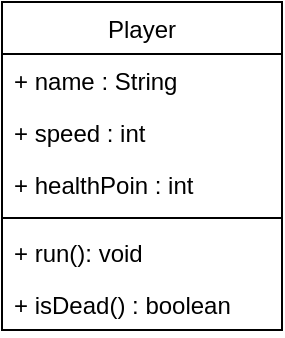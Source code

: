 <mxfile version="14.6.7" type="device" pages="3"><diagram id="C5RBs43oDa-KdzZeNtuy" name="unguided 3"><mxGraphModel dx="518" dy="501" grid="1" gridSize="10" guides="1" tooltips="1" connect="1" arrows="1" fold="1" page="1" pageScale="1" pageWidth="827" pageHeight="1169" math="0" shadow="0"><root><mxCell id="WIyWlLk6GJQsqaUBKTNV-0"/><mxCell id="WIyWlLk6GJQsqaUBKTNV-1" parent="WIyWlLk6GJQsqaUBKTNV-0"/><mxCell id="hQmIFJ6uWItcGfjyjgJg-0" value="Player" style="swimlane;fontStyle=0;childLayout=stackLayout;horizontal=1;startSize=26;fillColor=none;horizontalStack=0;resizeParent=1;resizeParentMax=0;resizeLast=0;collapsible=1;marginBottom=0;" vertex="1" parent="WIyWlLk6GJQsqaUBKTNV-1"><mxGeometry x="190" y="130" width="140" height="164" as="geometry"/></mxCell><mxCell id="hQmIFJ6uWItcGfjyjgJg-1" value="+ name : String" style="text;strokeColor=none;fillColor=none;align=left;verticalAlign=top;spacingLeft=4;spacingRight=4;overflow=hidden;rotatable=0;points=[[0,0.5],[1,0.5]];portConstraint=eastwest;" vertex="1" parent="hQmIFJ6uWItcGfjyjgJg-0"><mxGeometry y="26" width="140" height="26" as="geometry"/></mxCell><mxCell id="hQmIFJ6uWItcGfjyjgJg-2" value="+ speed : int" style="text;strokeColor=none;fillColor=none;align=left;verticalAlign=top;spacingLeft=4;spacingRight=4;overflow=hidden;rotatable=0;points=[[0,0.5],[1,0.5]];portConstraint=eastwest;" vertex="1" parent="hQmIFJ6uWItcGfjyjgJg-0"><mxGeometry y="52" width="140" height="26" as="geometry"/></mxCell><mxCell id="hQmIFJ6uWItcGfjyjgJg-3" value="+ healthPoin : int" style="text;strokeColor=none;fillColor=none;align=left;verticalAlign=top;spacingLeft=4;spacingRight=4;overflow=hidden;rotatable=0;points=[[0,0.5],[1,0.5]];portConstraint=eastwest;" vertex="1" parent="hQmIFJ6uWItcGfjyjgJg-0"><mxGeometry y="78" width="140" height="26" as="geometry"/></mxCell><mxCell id="hQmIFJ6uWItcGfjyjgJg-10" value="" style="line;strokeWidth=1;fillColor=none;align=left;verticalAlign=middle;spacingTop=-1;spacingLeft=3;spacingRight=3;rotatable=0;labelPosition=right;points=[];portConstraint=eastwest;" vertex="1" parent="hQmIFJ6uWItcGfjyjgJg-0"><mxGeometry y="104" width="140" height="8" as="geometry"/></mxCell><mxCell id="hQmIFJ6uWItcGfjyjgJg-9" value="+ run(): void" style="text;strokeColor=none;fillColor=none;align=left;verticalAlign=top;spacingLeft=4;spacingRight=4;overflow=hidden;rotatable=0;points=[[0,0.5],[1,0.5]];portConstraint=eastwest;" vertex="1" parent="hQmIFJ6uWItcGfjyjgJg-0"><mxGeometry y="112" width="140" height="26" as="geometry"/></mxCell><mxCell id="hQmIFJ6uWItcGfjyjgJg-11" value="+ isDead() : boolean" style="text;strokeColor=none;fillColor=none;align=left;verticalAlign=top;spacingLeft=4;spacingRight=4;overflow=hidden;rotatable=0;points=[[0,0.5],[1,0.5]];portConstraint=eastwest;" vertex="1" parent="hQmIFJ6uWItcGfjyjgJg-0"><mxGeometry y="138" width="140" height="26" as="geometry"/></mxCell></root></mxGraphModel></diagram><diagram id="Bf-AlTnB0of4uUED2Vyn" name="unguided 4"><mxGraphModel dx="1108" dy="520" grid="1" gridSize="10" guides="1" tooltips="1" connect="1" arrows="1" fold="1" page="1" pageScale="1" pageWidth="850" pageHeight="1100" math="0" shadow="0"><root><mxCell id="8--uXoMqZ3F5q5lPhhGl-0"/><mxCell id="8--uXoMqZ3F5q5lPhhGl-1" parent="8--uXoMqZ3F5q5lPhhGl-0"/><mxCell id="6yDUZ-Uh8eaobcVHUGY0-4" value="Main" style="swimlane;fontStyle=1;align=center;verticalAlign=top;childLayout=stackLayout;horizontal=1;startSize=26;horizontalStack=0;resizeParent=1;resizeParentMax=0;resizeLast=0;collapsible=1;marginBottom=0;" vertex="1" parent="8--uXoMqZ3F5q5lPhhGl-1"><mxGeometry x="20" y="40" width="160" height="60" as="geometry"/></mxCell><mxCell id="6yDUZ-Uh8eaobcVHUGY0-6" value="" style="line;strokeWidth=1;fillColor=none;align=left;verticalAlign=middle;spacingTop=-1;spacingLeft=3;spacingRight=3;rotatable=0;labelPosition=right;points=[];portConstraint=eastwest;" vertex="1" parent="6yDUZ-Uh8eaobcVHUGY0-4"><mxGeometry y="26" width="160" height="8" as="geometry"/></mxCell><mxCell id="6yDUZ-Uh8eaobcVHUGY0-7" value="+ main(): void" style="text;strokeColor=none;fillColor=none;align=left;verticalAlign=top;spacingLeft=4;spacingRight=4;overflow=hidden;rotatable=0;points=[[0,0.5],[1,0.5]];portConstraint=eastwest;" vertex="1" parent="6yDUZ-Uh8eaobcVHUGY0-4"><mxGeometry y="34" width="160" height="26" as="geometry"/></mxCell><mxCell id="6yDUZ-Uh8eaobcVHUGY0-8" value="Shape" style="swimlane;fontStyle=1;align=center;verticalAlign=top;childLayout=stackLayout;horizontal=1;startSize=26;horizontalStack=0;resizeParent=1;resizeParentMax=0;resizeLast=0;collapsible=1;marginBottom=0;" vertex="1" parent="8--uXoMqZ3F5q5lPhhGl-1"><mxGeometry x="250" y="40" width="160" height="86" as="geometry"/></mxCell><mxCell id="6yDUZ-Uh8eaobcVHUGY0-10" value="" style="line;strokeWidth=1;fillColor=none;align=left;verticalAlign=middle;spacingTop=-1;spacingLeft=3;spacingRight=3;rotatable=0;labelPosition=right;points=[];portConstraint=eastwest;" vertex="1" parent="6yDUZ-Uh8eaobcVHUGY0-8"><mxGeometry y="26" width="160" height="8" as="geometry"/></mxCell><mxCell id="6yDUZ-Uh8eaobcVHUGY0-11" value="+ area (): float&#10;" style="text;strokeColor=none;fillColor=none;align=left;verticalAlign=top;spacingLeft=4;spacingRight=4;overflow=hidden;rotatable=0;points=[[0,0.5],[1,0.5]];portConstraint=eastwest;" vertex="1" parent="6yDUZ-Uh8eaobcVHUGY0-8"><mxGeometry y="34" width="160" height="26" as="geometry"/></mxCell><mxCell id="6yDUZ-Uh8eaobcVHUGY0-12" value="+ circumference(): float " style="text;strokeColor=none;fillColor=none;align=left;verticalAlign=top;spacingLeft=4;spacingRight=4;overflow=hidden;rotatable=0;points=[[0,0.5],[1,0.5]];portConstraint=eastwest;" vertex="1" parent="6yDUZ-Uh8eaobcVHUGY0-8"><mxGeometry y="60" width="160" height="26" as="geometry"/></mxCell><mxCell id="6yDUZ-Uh8eaobcVHUGY0-13" value="Square" style="swimlane;fontStyle=1;align=center;verticalAlign=top;childLayout=stackLayout;horizontal=1;startSize=26;horizontalStack=0;resizeParent=1;resizeParentMax=0;resizeLast=0;collapsible=1;marginBottom=0;" vertex="1" parent="8--uXoMqZ3F5q5lPhhGl-1"><mxGeometry x="20" y="210" width="160" height="60" as="geometry"/></mxCell><mxCell id="6yDUZ-Uh8eaobcVHUGY0-14" value="+ a: float" style="text;strokeColor=none;fillColor=none;align=left;verticalAlign=top;spacingLeft=4;spacingRight=4;overflow=hidden;rotatable=0;points=[[0,0.5],[1,0.5]];portConstraint=eastwest;" vertex="1" parent="6yDUZ-Uh8eaobcVHUGY0-13"><mxGeometry y="26" width="160" height="26" as="geometry"/></mxCell><mxCell id="6yDUZ-Uh8eaobcVHUGY0-15" value="" style="line;strokeWidth=1;fillColor=none;align=left;verticalAlign=middle;spacingTop=-1;spacingLeft=3;spacingRight=3;rotatable=0;labelPosition=right;points=[];portConstraint=eastwest;" vertex="1" parent="6yDUZ-Uh8eaobcVHUGY0-13"><mxGeometry y="52" width="160" height="8" as="geometry"/></mxCell><mxCell id="6yDUZ-Uh8eaobcVHUGY0-17" value="Rectangle" style="swimlane;fontStyle=1;align=center;verticalAlign=top;childLayout=stackLayout;horizontal=1;startSize=26;horizontalStack=0;resizeParent=1;resizeParentMax=0;resizeLast=0;collapsible=1;marginBottom=0;" vertex="1" parent="8--uXoMqZ3F5q5lPhhGl-1"><mxGeometry x="470" y="210" width="160" height="86" as="geometry"/></mxCell><mxCell id="6yDUZ-Uh8eaobcVHUGY0-18" value="+ length: float" style="text;strokeColor=none;fillColor=none;align=left;verticalAlign=top;spacingLeft=4;spacingRight=4;overflow=hidden;rotatable=0;points=[[0,0.5],[1,0.5]];portConstraint=eastwest;" vertex="1" parent="6yDUZ-Uh8eaobcVHUGY0-17"><mxGeometry y="26" width="160" height="26" as="geometry"/></mxCell><mxCell id="6yDUZ-Uh8eaobcVHUGY0-23" value="+ width: float" style="text;strokeColor=none;fillColor=none;align=left;verticalAlign=top;spacingLeft=4;spacingRight=4;overflow=hidden;rotatable=0;points=[[0,0.5],[1,0.5]];portConstraint=eastwest;" vertex="1" parent="6yDUZ-Uh8eaobcVHUGY0-17"><mxGeometry y="52" width="160" height="26" as="geometry"/></mxCell><mxCell id="6yDUZ-Uh8eaobcVHUGY0-19" value="" style="line;strokeWidth=1;fillColor=none;align=left;verticalAlign=middle;spacingTop=-1;spacingLeft=3;spacingRight=3;rotatable=0;labelPosition=right;points=[];portConstraint=eastwest;" vertex="1" parent="6yDUZ-Uh8eaobcVHUGY0-17"><mxGeometry y="78" width="160" height="8" as="geometry"/></mxCell><mxCell id="6yDUZ-Uh8eaobcVHUGY0-20" value="Circle" style="swimlane;fontStyle=1;align=center;verticalAlign=top;childLayout=stackLayout;horizontal=1;startSize=26;horizontalStack=0;resizeParent=1;resizeParentMax=0;resizeLast=0;collapsible=1;marginBottom=0;" vertex="1" parent="8--uXoMqZ3F5q5lPhhGl-1"><mxGeometry x="250" y="210" width="160" height="60" as="geometry"/></mxCell><mxCell id="6yDUZ-Uh8eaobcVHUGY0-21" value="+ radius: float" style="text;strokeColor=none;fillColor=none;align=left;verticalAlign=top;spacingLeft=4;spacingRight=4;overflow=hidden;rotatable=0;points=[[0,0.5],[1,0.5]];portConstraint=eastwest;" vertex="1" parent="6yDUZ-Uh8eaobcVHUGY0-20"><mxGeometry y="26" width="160" height="26" as="geometry"/></mxCell><mxCell id="6yDUZ-Uh8eaobcVHUGY0-22" value="" style="line;strokeWidth=1;fillColor=none;align=left;verticalAlign=middle;spacingTop=-1;spacingLeft=3;spacingRight=3;rotatable=0;labelPosition=right;points=[];portConstraint=eastwest;" vertex="1" parent="6yDUZ-Uh8eaobcVHUGY0-20"><mxGeometry y="52" width="160" height="8" as="geometry"/></mxCell><mxCell id="6yDUZ-Uh8eaobcVHUGY0-24" value="" style="html=1;verticalAlign=bottom;endArrow=block;exitX=0.5;exitY=0;exitDx=0;exitDy=0;" edge="1" parent="8--uXoMqZ3F5q5lPhhGl-1" source="6yDUZ-Uh8eaobcVHUGY0-13"><mxGeometry width="80" relative="1" as="geometry"><mxPoint x="210" y="160" as="sourcePoint"/><mxPoint x="250" y="113" as="targetPoint"/></mxGeometry></mxCell><mxCell id="6yDUZ-Uh8eaobcVHUGY0-27" value="" style="html=1;verticalAlign=bottom;endArrow=block;exitX=0.5;exitY=0;exitDx=0;exitDy=0;entryX=0.444;entryY=1;entryDx=0;entryDy=0;entryPerimeter=0;" edge="1" parent="8--uXoMqZ3F5q5lPhhGl-1" source="6yDUZ-Uh8eaobcVHUGY0-20" target="6yDUZ-Uh8eaobcVHUGY0-12"><mxGeometry width="80" relative="1" as="geometry"><mxPoint x="500" y="170" as="sourcePoint"/><mxPoint x="580" y="170" as="targetPoint"/></mxGeometry></mxCell><mxCell id="6yDUZ-Uh8eaobcVHUGY0-28" value="" style="html=1;verticalAlign=bottom;endArrow=block;exitX=0.456;exitY=0;exitDx=0;exitDy=0;exitPerimeter=0;entryX=1;entryY=0.5;entryDx=0;entryDy=0;" edge="1" parent="8--uXoMqZ3F5q5lPhhGl-1" source="6yDUZ-Uh8eaobcVHUGY0-17" target="6yDUZ-Uh8eaobcVHUGY0-12"><mxGeometry width="80" relative="1" as="geometry"><mxPoint x="500" y="170" as="sourcePoint"/><mxPoint x="580" y="170" as="targetPoint"/></mxGeometry></mxCell></root></mxGraphModel></diagram><diagram id="K8rNQXqVm8WwO3s9-Fpd" name="Unguided 5"><mxGraphModel dx="518" dy="501" grid="1" gridSize="10" guides="1" tooltips="1" connect="1" arrows="1" fold="1" page="1" pageScale="1" pageWidth="850" pageHeight="1100" math="0" shadow="0"><root><mxCell id="EN195SdAV7Wc9hVmykFW-0"/><mxCell id="EN195SdAV7Wc9hVmykFW-1" parent="EN195SdAV7Wc9hVmykFW-0"/><mxCell id="MoWSqoyYmG_CaGoR3Thq-0" value="Main" style="swimlane;fontStyle=1;align=center;verticalAlign=top;childLayout=stackLayout;horizontal=1;startSize=26;horizontalStack=0;resizeParent=1;resizeParentMax=0;resizeLast=0;collapsible=1;marginBottom=0;" vertex="1" parent="EN195SdAV7Wc9hVmykFW-1"><mxGeometry x="20" y="40" width="160" height="60" as="geometry"/></mxCell><mxCell id="MoWSqoyYmG_CaGoR3Thq-1" value="" style="line;strokeWidth=1;fillColor=none;align=left;verticalAlign=middle;spacingTop=-1;spacingLeft=3;spacingRight=3;rotatable=0;labelPosition=right;points=[];portConstraint=eastwest;" vertex="1" parent="MoWSqoyYmG_CaGoR3Thq-0"><mxGeometry y="26" width="160" height="8" as="geometry"/></mxCell><mxCell id="MoWSqoyYmG_CaGoR3Thq-2" value="+ main(): void" style="text;strokeColor=none;fillColor=none;align=left;verticalAlign=top;spacingLeft=4;spacingRight=4;overflow=hidden;rotatable=0;points=[[0,0.5],[1,0.5]];portConstraint=eastwest;" vertex="1" parent="MoWSqoyYmG_CaGoR3Thq-0"><mxGeometry y="34" width="160" height="26" as="geometry"/></mxCell><mxCell id="MoWSqoyYmG_CaGoR3Thq-3" value="Shape" style="swimlane;fontStyle=1;align=center;verticalAlign=top;childLayout=stackLayout;horizontal=1;startSize=26;horizontalStack=0;resizeParent=1;resizeParentMax=0;resizeLast=0;collapsible=1;marginBottom=0;" vertex="1" parent="EN195SdAV7Wc9hVmykFW-1"><mxGeometry x="250" y="40" width="160" height="86" as="geometry"/></mxCell><mxCell id="MoWSqoyYmG_CaGoR3Thq-4" value="" style="line;strokeWidth=1;fillColor=none;align=left;verticalAlign=middle;spacingTop=-1;spacingLeft=3;spacingRight=3;rotatable=0;labelPosition=right;points=[];portConstraint=eastwest;" vertex="1" parent="MoWSqoyYmG_CaGoR3Thq-3"><mxGeometry y="26" width="160" height="8" as="geometry"/></mxCell><mxCell id="MoWSqoyYmG_CaGoR3Thq-5" value="+ area (): float&#10;" style="text;strokeColor=none;fillColor=none;align=left;verticalAlign=top;spacingLeft=4;spacingRight=4;overflow=hidden;rotatable=0;points=[[0,0.5],[1,0.5]];portConstraint=eastwest;" vertex="1" parent="MoWSqoyYmG_CaGoR3Thq-3"><mxGeometry y="34" width="160" height="26" as="geometry"/></mxCell><mxCell id="MoWSqoyYmG_CaGoR3Thq-6" value="+ circumference(): float " style="text;strokeColor=none;fillColor=none;align=left;verticalAlign=top;spacingLeft=4;spacingRight=4;overflow=hidden;rotatable=0;points=[[0,0.5],[1,0.5]];portConstraint=eastwest;" vertex="1" parent="MoWSqoyYmG_CaGoR3Thq-3"><mxGeometry y="60" width="160" height="26" as="geometry"/></mxCell><mxCell id="MoWSqoyYmG_CaGoR3Thq-7" value="Square" style="swimlane;fontStyle=1;align=center;verticalAlign=top;childLayout=stackLayout;horizontal=1;startSize=26;horizontalStack=0;resizeParent=1;resizeParentMax=0;resizeLast=0;collapsible=1;marginBottom=0;" vertex="1" parent="EN195SdAV7Wc9hVmykFW-1"><mxGeometry x="20" y="210" width="160" height="112" as="geometry"/></mxCell><mxCell id="MoWSqoyYmG_CaGoR3Thq-8" value="+ a: float" style="text;strokeColor=none;fillColor=none;align=left;verticalAlign=top;spacingLeft=4;spacingRight=4;overflow=hidden;rotatable=0;points=[[0,0.5],[1,0.5]];portConstraint=eastwest;" vertex="1" parent="MoWSqoyYmG_CaGoR3Thq-7"><mxGeometry y="26" width="160" height="26" as="geometry"/></mxCell><mxCell id="MoWSqoyYmG_CaGoR3Thq-9" value="" style="line;strokeWidth=1;fillColor=none;align=left;verticalAlign=middle;spacingTop=-1;spacingLeft=3;spacingRight=3;rotatable=0;labelPosition=right;points=[];portConstraint=eastwest;" vertex="1" parent="MoWSqoyYmG_CaGoR3Thq-7"><mxGeometry y="52" width="160" height="8" as="geometry"/></mxCell><mxCell id="MoWSqoyYmG_CaGoR3Thq-20" value="+ area() : public float" style="text;strokeColor=none;fillColor=none;align=left;verticalAlign=top;spacingLeft=4;spacingRight=4;overflow=hidden;rotatable=0;points=[[0,0.5],[1,0.5]];portConstraint=eastwest;" vertex="1" parent="MoWSqoyYmG_CaGoR3Thq-7"><mxGeometry y="60" width="160" height="26" as="geometry"/></mxCell><mxCell id="MoWSqoyYmG_CaGoR3Thq-21" value="+ circumfence(): public float" style="text;strokeColor=none;fillColor=none;align=left;verticalAlign=top;spacingLeft=4;spacingRight=4;overflow=hidden;rotatable=0;points=[[0,0.5],[1,0.5]];portConstraint=eastwest;" vertex="1" parent="MoWSqoyYmG_CaGoR3Thq-7"><mxGeometry y="86" width="160" height="26" as="geometry"/></mxCell><mxCell id="MoWSqoyYmG_CaGoR3Thq-10" value="Rectangle" style="swimlane;fontStyle=1;align=center;verticalAlign=top;childLayout=stackLayout;horizontal=1;startSize=26;horizontalStack=0;resizeParent=1;resizeParentMax=0;resizeLast=0;collapsible=1;marginBottom=0;" vertex="1" parent="EN195SdAV7Wc9hVmykFW-1"><mxGeometry x="470" y="210" width="160" height="138" as="geometry"/></mxCell><mxCell id="MoWSqoyYmG_CaGoR3Thq-11" value="+ length: float" style="text;strokeColor=none;fillColor=none;align=left;verticalAlign=top;spacingLeft=4;spacingRight=4;overflow=hidden;rotatable=0;points=[[0,0.5],[1,0.5]];portConstraint=eastwest;" vertex="1" parent="MoWSqoyYmG_CaGoR3Thq-10"><mxGeometry y="26" width="160" height="26" as="geometry"/></mxCell><mxCell id="MoWSqoyYmG_CaGoR3Thq-12" value="+ width: float" style="text;strokeColor=none;fillColor=none;align=left;verticalAlign=top;spacingLeft=4;spacingRight=4;overflow=hidden;rotatable=0;points=[[0,0.5],[1,0.5]];portConstraint=eastwest;" vertex="1" parent="MoWSqoyYmG_CaGoR3Thq-10"><mxGeometry y="52" width="160" height="26" as="geometry"/></mxCell><mxCell id="MoWSqoyYmG_CaGoR3Thq-13" value="" style="line;strokeWidth=1;fillColor=none;align=left;verticalAlign=middle;spacingTop=-1;spacingLeft=3;spacingRight=3;rotatable=0;labelPosition=right;points=[];portConstraint=eastwest;" vertex="1" parent="MoWSqoyYmG_CaGoR3Thq-10"><mxGeometry y="78" width="160" height="8" as="geometry"/></mxCell><mxCell id="MoWSqoyYmG_CaGoR3Thq-25" value="+ area() : public float" style="text;strokeColor=none;fillColor=none;align=left;verticalAlign=top;spacingLeft=4;spacingRight=4;overflow=hidden;rotatable=0;points=[[0,0.5],[1,0.5]];portConstraint=eastwest;" vertex="1" parent="MoWSqoyYmG_CaGoR3Thq-10"><mxGeometry y="86" width="160" height="26" as="geometry"/></mxCell><mxCell id="MoWSqoyYmG_CaGoR3Thq-26" value="+ circumfence (): public float" style="text;strokeColor=none;fillColor=none;align=left;verticalAlign=top;spacingLeft=4;spacingRight=4;overflow=hidden;rotatable=0;points=[[0,0.5],[1,0.5]];portConstraint=eastwest;" vertex="1" parent="MoWSqoyYmG_CaGoR3Thq-10"><mxGeometry y="112" width="160" height="26" as="geometry"/></mxCell><mxCell id="MoWSqoyYmG_CaGoR3Thq-14" value="Circle" style="swimlane;fontStyle=1;align=center;verticalAlign=top;childLayout=stackLayout;horizontal=1;startSize=26;horizontalStack=0;resizeParent=1;resizeParentMax=0;resizeLast=0;collapsible=1;marginBottom=0;" vertex="1" parent="EN195SdAV7Wc9hVmykFW-1"><mxGeometry x="250" y="210" width="160" height="112" as="geometry"/></mxCell><mxCell id="MoWSqoyYmG_CaGoR3Thq-15" value="+ radius: float" style="text;strokeColor=none;fillColor=none;align=left;verticalAlign=top;spacingLeft=4;spacingRight=4;overflow=hidden;rotatable=0;points=[[0,0.5],[1,0.5]];portConstraint=eastwest;" vertex="1" parent="MoWSqoyYmG_CaGoR3Thq-14"><mxGeometry y="26" width="160" height="26" as="geometry"/></mxCell><mxCell id="MoWSqoyYmG_CaGoR3Thq-16" value="" style="line;strokeWidth=1;fillColor=none;align=left;verticalAlign=middle;spacingTop=-1;spacingLeft=3;spacingRight=3;rotatable=0;labelPosition=right;points=[];portConstraint=eastwest;" vertex="1" parent="MoWSqoyYmG_CaGoR3Thq-14"><mxGeometry y="52" width="160" height="8" as="geometry"/></mxCell><mxCell id="MoWSqoyYmG_CaGoR3Thq-23" value="+ area () : public float" style="text;strokeColor=none;fillColor=none;align=left;verticalAlign=top;spacingLeft=4;spacingRight=4;overflow=hidden;rotatable=0;points=[[0,0.5],[1,0.5]];portConstraint=eastwest;" vertex="1" parent="MoWSqoyYmG_CaGoR3Thq-14"><mxGeometry y="60" width="160" height="26" as="geometry"/></mxCell><mxCell id="MoWSqoyYmG_CaGoR3Thq-24" value="+ circumfence(): public float" style="text;strokeColor=none;fillColor=none;align=left;verticalAlign=top;spacingLeft=4;spacingRight=4;overflow=hidden;rotatable=0;points=[[0,0.5],[1,0.5]];portConstraint=eastwest;" vertex="1" parent="MoWSqoyYmG_CaGoR3Thq-14"><mxGeometry y="86" width="160" height="26" as="geometry"/></mxCell><mxCell id="MoWSqoyYmG_CaGoR3Thq-17" value="" style="html=1;verticalAlign=bottom;endArrow=block;exitX=0.5;exitY=0;exitDx=0;exitDy=0;" edge="1" parent="EN195SdAV7Wc9hVmykFW-1" source="MoWSqoyYmG_CaGoR3Thq-7"><mxGeometry width="80" relative="1" as="geometry"><mxPoint x="210" y="160" as="sourcePoint"/><mxPoint x="250" y="113" as="targetPoint"/></mxGeometry></mxCell><mxCell id="MoWSqoyYmG_CaGoR3Thq-18" value="" style="html=1;verticalAlign=bottom;endArrow=block;exitX=0.5;exitY=0;exitDx=0;exitDy=0;entryX=0.444;entryY=1;entryDx=0;entryDy=0;entryPerimeter=0;" edge="1" parent="EN195SdAV7Wc9hVmykFW-1" source="MoWSqoyYmG_CaGoR3Thq-14" target="MoWSqoyYmG_CaGoR3Thq-6"><mxGeometry width="80" relative="1" as="geometry"><mxPoint x="500" y="170" as="sourcePoint"/><mxPoint x="580" y="170" as="targetPoint"/></mxGeometry></mxCell><mxCell id="MoWSqoyYmG_CaGoR3Thq-19" value="" style="html=1;verticalAlign=bottom;endArrow=block;exitX=0.456;exitY=0;exitDx=0;exitDy=0;exitPerimeter=0;entryX=1;entryY=0.5;entryDx=0;entryDy=0;" edge="1" parent="EN195SdAV7Wc9hVmykFW-1" source="MoWSqoyYmG_CaGoR3Thq-10" target="MoWSqoyYmG_CaGoR3Thq-6"><mxGeometry width="80" relative="1" as="geometry"><mxPoint x="500" y="170" as="sourcePoint"/><mxPoint x="580" y="170" as="targetPoint"/></mxGeometry></mxCell></root></mxGraphModel></diagram></mxfile>